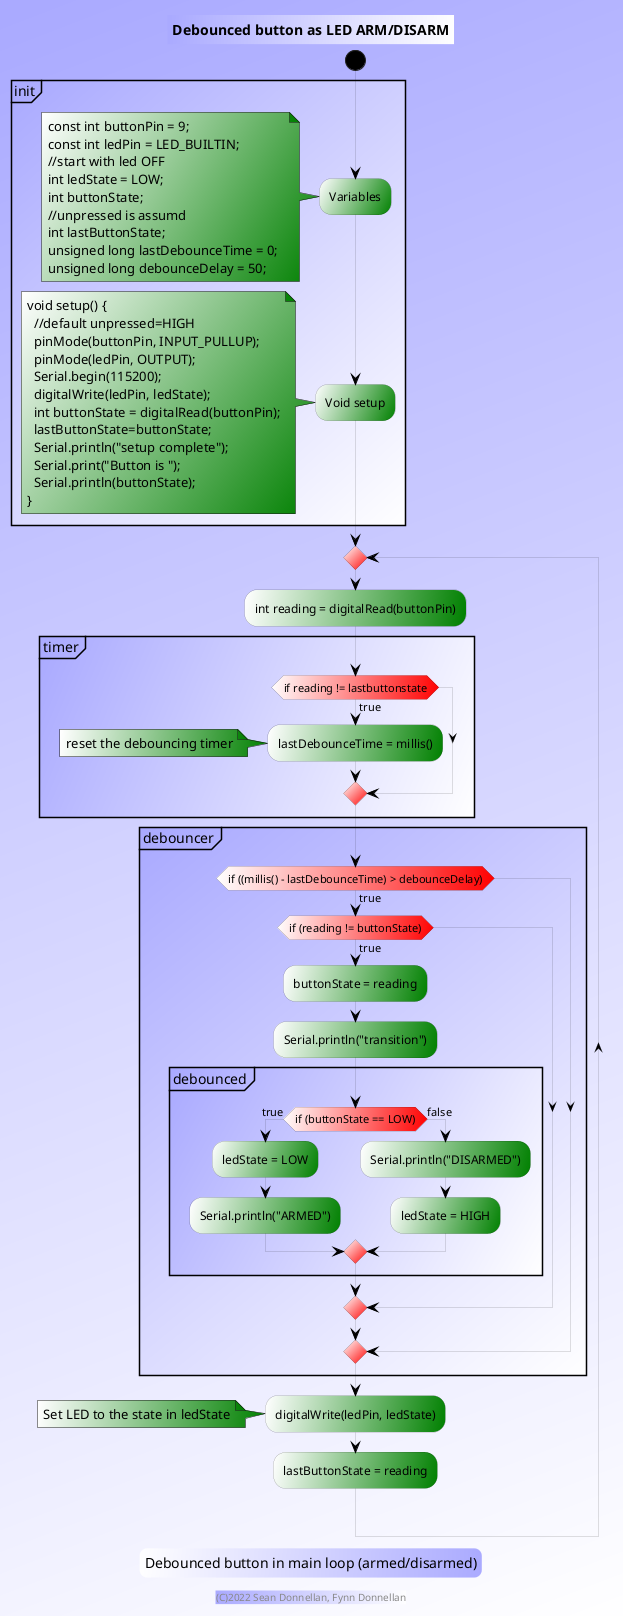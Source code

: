 @startuml
title Debounced button as LED ARM/DISARM
footer (C)2022 Sean Donnellan, Fynn Donnellan

skinparam activity {
  StartColor black
  BarColor black/blue
  EndColor black
  BackgroundColor #fff/green
  DiamondBackgroundColor #fff/red
  BorderColor black
  BorderThickness 0
}
skinparam note {
  BackgroundColor #fff/green
}
skinparam ArrowColor black
skinparam BackgroundColor #aaf/fff
skinparam legendBackgroundColor #fff/aaf
skinparam LegendBorderThickness 0
skinparam PartitionBackgroundColor #aaf/fff

start
  partition init {
    :Variables;
    note left
      const int buttonPin = 9;    
      const int ledPin = LED_BUILTIN;    
      //start with led OFF  
      int ledState = LOW;        
      int buttonState; 
      //unpressed is assumd            
      int lastButtonState;   
      unsigned long lastDebounceTime = 0;  
      unsigned long debounceDelay = 50; 
    end note
    :Void setup;
    note left
      void setup() {
        //default unpressed=HIGH
        pinMode(buttonPin, INPUT_PULLUP);
        pinMode(ledPin, OUTPUT);
        Serial.begin(115200);
        digitalWrite(ledPin, ledState);
        int buttonState = digitalRead(buttonPin);
        lastButtonState=buttonState;
        Serial.println("setup complete");
        Serial.print("Button is ");
        Serial.println(buttonState);
      }
    end note
  }
	repeat
	  :int reading = digitalRead(buttonPin);
    partition timer {
      if (if reading != lastbuttonstate) then (true)
	    :lastDebounceTime = millis();
      note left
        reset the debouncing timer
      end note
      endif
    }
    partition debouncer {
      if (if ((millis() - lastDebounceTime) > debounceDelay)) then (true)
        if (if (reading != buttonState)) then (true)
          :buttonState = reading;
          :Serial.println("transition");
	        partition debounced {
          	if (if (buttonState == LOW)) then (true)
            	:ledState = LOW;
              :Serial.println("ARMED");
            else (false)
              :Serial.println("DISARMED");
              :ledState = HIGH;
          	endif
	        }
        endif
      endif
    }
    :digitalWrite(ledPin, ledState);
    note left
    	Set LED to the state in ledState
    end note
    :lastButtonState = reading;
 

legend
Debounced button in main loop (armed/disarmed)
end legend



@enduml
